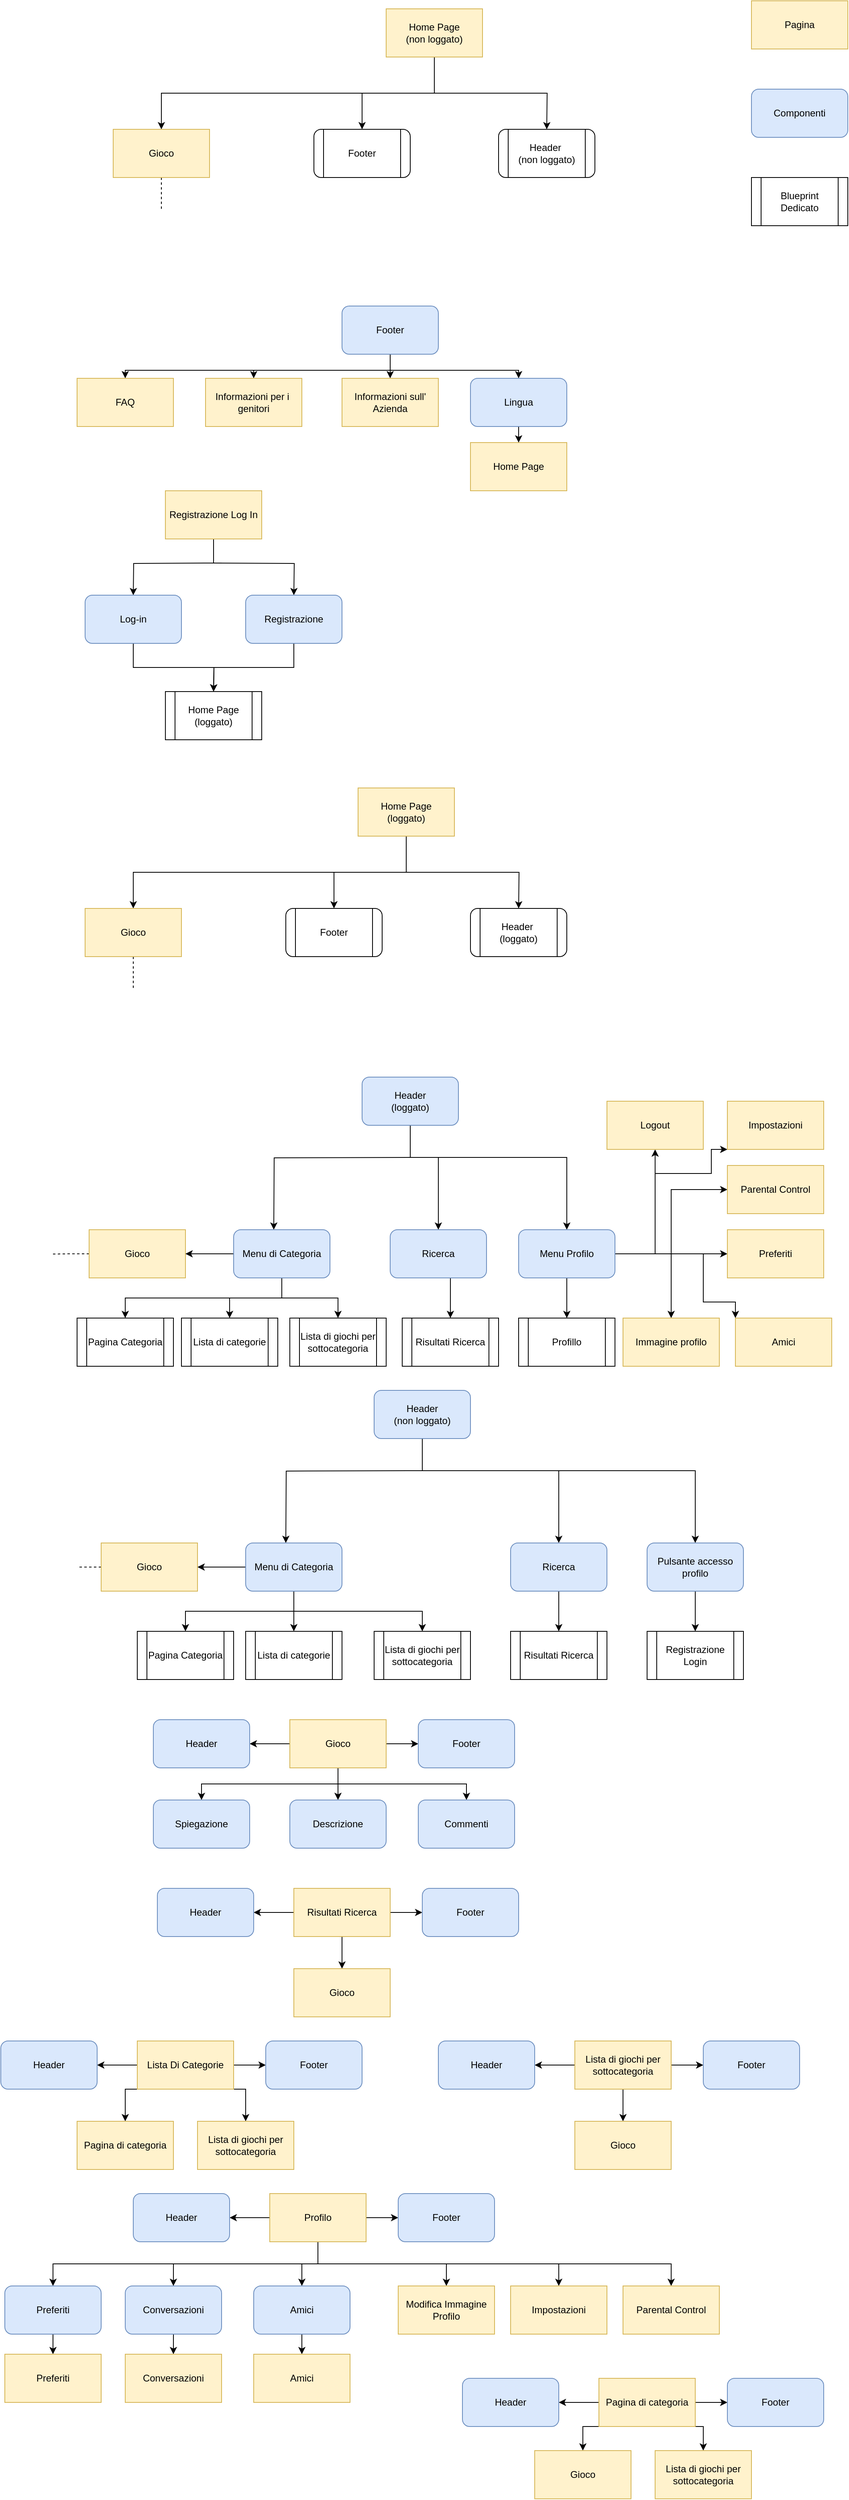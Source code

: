 <mxfile version="20.3.0" type="device"><diagram id="VnTJcj6bFdxHAst7tQcp" name="Pagina-1"><mxGraphModel dx="1483" dy="754" grid="1" gridSize="10" guides="1" tooltips="1" connect="1" arrows="1" fold="1" page="1" pageScale="1" pageWidth="1169" pageHeight="827" math="0" shadow="0"><root><mxCell id="0"/><mxCell id="1" parent="0"/><mxCell id="fOpdovGsqYTbiYWRpuLO-13" value="Componenti" style="rounded=1;whiteSpace=wrap;html=1;fillColor=#dae8fc;strokeColor=#6c8ebf;" parent="1" vertex="1"><mxGeometry x="950" y="130" width="120" height="60" as="geometry"/></mxCell><mxCell id="fOpdovGsqYTbiYWRpuLO-15" value="Pagina" style="rounded=0;whiteSpace=wrap;html=1;fillColor=#fff2cc;strokeColor=#d6b656;" parent="1" vertex="1"><mxGeometry x="950" y="20" width="120" height="60" as="geometry"/></mxCell><mxCell id="fOpdovGsqYTbiYWRpuLO-23" value="Blueprint Dedicato" style="shape=process;whiteSpace=wrap;html=1;backgroundOutline=1;" parent="1" vertex="1"><mxGeometry x="950" y="240" width="120" height="60" as="geometry"/></mxCell><mxCell id="fOpdovGsqYTbiYWRpuLO-49" style="edgeStyle=orthogonalEdgeStyle;rounded=0;orthogonalLoop=1;jettySize=auto;html=1;exitX=0.5;exitY=1;exitDx=0;exitDy=0;entryX=0.5;entryY=0;entryDx=0;entryDy=0;endArrow=classic;endFill=1;" parent="1" source="fOpdovGsqYTbiYWRpuLO-42" target="fOpdovGsqYTbiYWRpuLO-44" edge="1"><mxGeometry relative="1" as="geometry"/></mxCell><mxCell id="fOpdovGsqYTbiYWRpuLO-50" style="edgeStyle=orthogonalEdgeStyle;rounded=0;orthogonalLoop=1;jettySize=auto;html=1;exitX=0.5;exitY=1;exitDx=0;exitDy=0;entryX=0.5;entryY=0;entryDx=0;entryDy=0;endArrow=classic;endFill=1;" parent="1" source="fOpdovGsqYTbiYWRpuLO-42" target="fOpdovGsqYTbiYWRpuLO-43" edge="1"><mxGeometry relative="1" as="geometry"><Array as="points"><mxPoint x="500" y="480"/><mxPoint x="330" y="480"/></Array></mxGeometry></mxCell><mxCell id="fOpdovGsqYTbiYWRpuLO-51" style="edgeStyle=orthogonalEdgeStyle;rounded=0;orthogonalLoop=1;jettySize=auto;html=1;exitX=0.5;exitY=1;exitDx=0;exitDy=0;entryX=0.5;entryY=0;entryDx=0;entryDy=0;endArrow=classic;endFill=1;" parent="1" source="fOpdovGsqYTbiYWRpuLO-42" target="fOpdovGsqYTbiYWRpuLO-47" edge="1"><mxGeometry relative="1" as="geometry"><Array as="points"><mxPoint x="500" y="480"/><mxPoint x="660" y="480"/></Array></mxGeometry></mxCell><mxCell id="pWVhWq-hQOq2yHGEIi-n-14" style="edgeStyle=orthogonalEdgeStyle;rounded=0;orthogonalLoop=1;jettySize=auto;html=1;exitX=0.5;exitY=1;exitDx=0;exitDy=0;entryX=0.5;entryY=0;entryDx=0;entryDy=0;" edge="1" parent="1" source="fOpdovGsqYTbiYWRpuLO-42" target="pWVhWq-hQOq2yHGEIi-n-13"><mxGeometry relative="1" as="geometry"><Array as="points"><mxPoint x="500" y="480"/><mxPoint x="170" y="480"/></Array></mxGeometry></mxCell><mxCell id="fOpdovGsqYTbiYWRpuLO-42" value="Footer" style="rounded=1;whiteSpace=wrap;html=1;fillColor=#dae8fc;strokeColor=#6c8ebf;" parent="1" vertex="1"><mxGeometry x="440" y="400" width="120" height="60" as="geometry"/></mxCell><mxCell id="fOpdovGsqYTbiYWRpuLO-43" value="Informazioni per i&amp;nbsp;&lt;br&gt;genitori" style="rounded=0;whiteSpace=wrap;html=1;fillColor=#fff2cc;strokeColor=#d6b656;" parent="1" vertex="1"><mxGeometry x="270" y="490" width="120" height="60" as="geometry"/></mxCell><mxCell id="fOpdovGsqYTbiYWRpuLO-44" value="Informazioni sull' Azienda" style="rounded=0;whiteSpace=wrap;html=1;fillColor=#fff2cc;strokeColor=#d6b656;" parent="1" vertex="1"><mxGeometry x="440" y="490" width="120" height="60" as="geometry"/></mxCell><mxCell id="fOpdovGsqYTbiYWRpuLO-45" value="Home Page" style="rounded=0;whiteSpace=wrap;html=1;fillColor=#fff2cc;strokeColor=#d6b656;" parent="1" vertex="1"><mxGeometry x="600" y="570" width="120" height="60" as="geometry"/></mxCell><mxCell id="fOpdovGsqYTbiYWRpuLO-52" style="edgeStyle=orthogonalEdgeStyle;rounded=0;orthogonalLoop=1;jettySize=auto;html=1;exitX=0.5;exitY=1;exitDx=0;exitDy=0;entryX=0.5;entryY=0;entryDx=0;entryDy=0;endArrow=classic;endFill=1;" parent="1" source="fOpdovGsqYTbiYWRpuLO-47" target="fOpdovGsqYTbiYWRpuLO-45" edge="1"><mxGeometry relative="1" as="geometry"/></mxCell><mxCell id="fOpdovGsqYTbiYWRpuLO-47" value="Lingua" style="rounded=1;whiteSpace=wrap;html=1;fillColor=#dae8fc;strokeColor=#6c8ebf;" parent="1" vertex="1"><mxGeometry x="600" y="490" width="120" height="60" as="geometry"/></mxCell><mxCell id="fOpdovGsqYTbiYWRpuLO-54" style="edgeStyle=orthogonalEdgeStyle;rounded=0;orthogonalLoop=1;jettySize=auto;html=1;exitX=0.5;exitY=1;exitDx=0;exitDy=0;endArrow=classic;endFill=1;" parent="1" edge="1"><mxGeometry relative="1" as="geometry"><mxPoint x="180" y="760" as="targetPoint"/><mxPoint x="280" y="720" as="sourcePoint"/></mxGeometry></mxCell><mxCell id="fOpdovGsqYTbiYWRpuLO-55" style="edgeStyle=orthogonalEdgeStyle;rounded=0;orthogonalLoop=1;jettySize=auto;html=1;exitX=0.5;exitY=1;exitDx=0;exitDy=0;endArrow=classic;endFill=1;" parent="1" edge="1"><mxGeometry relative="1" as="geometry"><mxPoint x="380" y="760" as="targetPoint"/><mxPoint x="280" y="720" as="sourcePoint"/></mxGeometry></mxCell><mxCell id="fOpdovGsqYTbiYWRpuLO-57" style="edgeStyle=orthogonalEdgeStyle;rounded=0;orthogonalLoop=1;jettySize=auto;html=1;exitX=0.5;exitY=1;exitDx=0;exitDy=0;endArrow=none;endFill=0;" parent="1" source="fOpdovGsqYTbiYWRpuLO-56" edge="1"><mxGeometry relative="1" as="geometry"><mxPoint x="290" y="720" as="targetPoint"/><Array as="points"><mxPoint x="280" y="720"/></Array></mxGeometry></mxCell><mxCell id="fOpdovGsqYTbiYWRpuLO-56" value="Registrazione Log In" style="rounded=0;whiteSpace=wrap;html=1;fillColor=#fff2cc;strokeColor=#d6b656;" parent="1" vertex="1"><mxGeometry x="220" y="630" width="120" height="60" as="geometry"/></mxCell><mxCell id="fOpdovGsqYTbiYWRpuLO-65" style="edgeStyle=orthogonalEdgeStyle;rounded=0;orthogonalLoop=1;jettySize=auto;html=1;exitX=0.5;exitY=1;exitDx=0;exitDy=0;entryX=0.5;entryY=0;entryDx=0;entryDy=0;endArrow=classic;endFill=1;" parent="1" source="fOpdovGsqYTbiYWRpuLO-58" edge="1"><mxGeometry relative="1" as="geometry"><mxPoint x="280" y="880" as="targetPoint"/></mxGeometry></mxCell><mxCell id="fOpdovGsqYTbiYWRpuLO-58" value="Log-in" style="rounded=1;whiteSpace=wrap;html=1;fillColor=#dae8fc;strokeColor=#6c8ebf;" parent="1" vertex="1"><mxGeometry x="120" y="760" width="120" height="60" as="geometry"/></mxCell><mxCell id="fOpdovGsqYTbiYWRpuLO-66" style="edgeStyle=orthogonalEdgeStyle;rounded=0;orthogonalLoop=1;jettySize=auto;html=1;exitX=0.5;exitY=1;exitDx=0;exitDy=0;endArrow=classic;endFill=1;" parent="1" source="fOpdovGsqYTbiYWRpuLO-59" edge="1"><mxGeometry relative="1" as="geometry"><mxPoint x="280" y="880" as="targetPoint"/></mxGeometry></mxCell><mxCell id="fOpdovGsqYTbiYWRpuLO-59" value="Registrazione" style="rounded=1;whiteSpace=wrap;html=1;fillColor=#dae8fc;strokeColor=#6c8ebf;" parent="1" vertex="1"><mxGeometry x="320" y="760" width="120" height="60" as="geometry"/></mxCell><mxCell id="fOpdovGsqYTbiYWRpuLO-62" value="Home Page&lt;br&gt;(loggato)" style="shape=process;whiteSpace=wrap;html=1;backgroundOutline=1;" parent="1" vertex="1"><mxGeometry x="220" y="880" width="120" height="60" as="geometry"/></mxCell><mxCell id="fOpdovGsqYTbiYWRpuLO-67" style="edgeStyle=orthogonalEdgeStyle;rounded=0;orthogonalLoop=1;jettySize=auto;html=1;exitX=0.5;exitY=1;exitDx=0;exitDy=0;entryX=0.5;entryY=0;entryDx=0;entryDy=0;" parent="1" source="fOpdovGsqYTbiYWRpuLO-72" target="fOpdovGsqYTbiYWRpuLO-74" edge="1"><mxGeometry relative="1" as="geometry"/></mxCell><mxCell id="fOpdovGsqYTbiYWRpuLO-169" style="edgeStyle=orthogonalEdgeStyle;rounded=0;orthogonalLoop=1;jettySize=auto;html=1;exitX=0.5;exitY=1;exitDx=0;exitDy=0;entryX=0.5;entryY=0;entryDx=0;entryDy=0;endArrow=classic;endFill=1;" parent="1" source="fOpdovGsqYTbiYWRpuLO-72" target="fOpdovGsqYTbiYWRpuLO-86" edge="1"><mxGeometry relative="1" as="geometry"/></mxCell><mxCell id="fOpdovGsqYTbiYWRpuLO-172" style="edgeStyle=orthogonalEdgeStyle;rounded=0;orthogonalLoop=1;jettySize=auto;html=1;exitX=0.5;exitY=1;exitDx=0;exitDy=0;entryX=0.5;entryY=0;entryDx=0;entryDy=0;endArrow=classic;endFill=1;" parent="1" source="fOpdovGsqYTbiYWRpuLO-72" edge="1"><mxGeometry relative="1" as="geometry"><mxPoint x="660" y="1150" as="targetPoint"/></mxGeometry></mxCell><mxCell id="fOpdovGsqYTbiYWRpuLO-72" value="Home Page&lt;br&gt;(loggato)" style="rounded=0;whiteSpace=wrap;html=1;fillColor=#fff2cc;strokeColor=#d6b656;" parent="1" vertex="1"><mxGeometry x="460" y="1000" width="120" height="60" as="geometry"/></mxCell><mxCell id="fOpdovGsqYTbiYWRpuLO-73" style="edgeStyle=orthogonalEdgeStyle;rounded=0;orthogonalLoop=1;jettySize=auto;html=1;exitX=0.5;exitY=1;exitDx=0;exitDy=0;dashed=1;endArrow=none;endFill=0;" parent="1" source="fOpdovGsqYTbiYWRpuLO-74" edge="1"><mxGeometry relative="1" as="geometry"><mxPoint x="180" y="1250" as="targetPoint"/></mxGeometry></mxCell><mxCell id="fOpdovGsqYTbiYWRpuLO-74" value="Gioco" style="rounded=0;whiteSpace=wrap;html=1;fillColor=#fff2cc;strokeColor=#d6b656;" parent="1" vertex="1"><mxGeometry x="120" y="1150" width="120" height="60" as="geometry"/></mxCell><mxCell id="fOpdovGsqYTbiYWRpuLO-86" value="Footer" style="shape=process;whiteSpace=wrap;html=1;backgroundOutline=1;rounded=1;" parent="1" vertex="1"><mxGeometry x="370" y="1150" width="120" height="60" as="geometry"/></mxCell><mxCell id="fOpdovGsqYTbiYWRpuLO-146" style="edgeStyle=orthogonalEdgeStyle;rounded=0;orthogonalLoop=1;jettySize=auto;html=1;exitX=0.5;exitY=1;exitDx=0;exitDy=0;endArrow=none;endFill=0;" parent="1" source="fOpdovGsqYTbiYWRpuLO-125" edge="1"><mxGeometry relative="1" as="geometry"><mxPoint x="540" y="1460" as="targetPoint"/><Array as="points"><mxPoint x="525" y="1460"/></Array></mxGeometry></mxCell><mxCell id="fOpdovGsqYTbiYWRpuLO-125" value="Header&lt;br&gt;(loggato)" style="rounded=1;whiteSpace=wrap;html=1;fillColor=#dae8fc;strokeColor=#6c8ebf;" parent="1" vertex="1"><mxGeometry x="465" y="1360" width="120" height="60" as="geometry"/></mxCell><mxCell id="fOpdovGsqYTbiYWRpuLO-127" style="edgeStyle=orthogonalEdgeStyle;rounded=0;orthogonalLoop=1;jettySize=auto;html=1;exitX=0.5;exitY=1;exitDx=0;exitDy=0;entryX=0.5;entryY=0;entryDx=0;entryDy=0;" parent="1" target="fOpdovGsqYTbiYWRpuLO-135" edge="1"><mxGeometry relative="1" as="geometry"><mxPoint x="745" y="1550" as="targetPoint"/><Array as="points"><mxPoint x="720" y="1460"/></Array><mxPoint x="525" y="1460" as="sourcePoint"/></mxGeometry></mxCell><mxCell id="fOpdovGsqYTbiYWRpuLO-129" style="edgeStyle=orthogonalEdgeStyle;rounded=0;orthogonalLoop=1;jettySize=auto;html=1;exitX=0.5;exitY=1;exitDx=0;exitDy=0;entryX=0.5;entryY=0;entryDx=0;entryDy=0;" parent="1" edge="1"><mxGeometry relative="1" as="geometry"><mxPoint x="355" y="1550" as="targetPoint"/><mxPoint x="525" y="1460" as="sourcePoint"/></mxGeometry></mxCell><mxCell id="fOpdovGsqYTbiYWRpuLO-130" style="edgeStyle=orthogonalEdgeStyle;rounded=0;orthogonalLoop=1;jettySize=auto;html=1;exitX=0.5;exitY=1;exitDx=0;exitDy=0;entryX=0.5;entryY=0;entryDx=0;entryDy=0;" parent="1" target="fOpdovGsqYTbiYWRpuLO-141" edge="1"><mxGeometry relative="1" as="geometry"><mxPoint x="525" y="1460" as="sourcePoint"/><Array as="points"><mxPoint x="560" y="1460"/></Array></mxGeometry></mxCell><mxCell id="pWVhWq-hQOq2yHGEIi-n-17" style="edgeStyle=orthogonalEdgeStyle;rounded=0;orthogonalLoop=1;jettySize=auto;html=1;exitX=0;exitY=0.5;exitDx=0;exitDy=0;dashed=1;endArrow=none;endFill=0;" edge="1" parent="1" source="fOpdovGsqYTbiYWRpuLO-132"><mxGeometry relative="1" as="geometry"><mxPoint x="80" y="1580.286" as="targetPoint"/></mxGeometry></mxCell><mxCell id="fOpdovGsqYTbiYWRpuLO-132" value="Gioco" style="rounded=0;whiteSpace=wrap;html=1;fillColor=#fff2cc;strokeColor=#d6b656;" parent="1" vertex="1"><mxGeometry x="125" y="1550" width="120" height="60" as="geometry"/></mxCell><mxCell id="fOpdovGsqYTbiYWRpuLO-133" value="Profillo" style="shape=process;whiteSpace=wrap;html=1;backgroundOutline=1;" parent="1" vertex="1"><mxGeometry x="660" y="1660" width="120" height="60" as="geometry"/></mxCell><mxCell id="fOpdovGsqYTbiYWRpuLO-134" style="edgeStyle=orthogonalEdgeStyle;rounded=0;orthogonalLoop=1;jettySize=auto;html=1;exitX=0.5;exitY=1;exitDx=0;exitDy=0;entryX=0.5;entryY=0;entryDx=0;entryDy=0;" parent="1" source="fOpdovGsqYTbiYWRpuLO-135" target="fOpdovGsqYTbiYWRpuLO-133" edge="1"><mxGeometry relative="1" as="geometry"><mxPoint x="745" y="1650" as="targetPoint"/></mxGeometry></mxCell><mxCell id="pWVhWq-hQOq2yHGEIi-n-7" style="edgeStyle=orthogonalEdgeStyle;rounded=0;orthogonalLoop=1;jettySize=auto;html=1;exitX=1;exitY=0.5;exitDx=0;exitDy=0;entryX=0.5;entryY=1;entryDx=0;entryDy=0;" edge="1" parent="1" source="fOpdovGsqYTbiYWRpuLO-135" target="pWVhWq-hQOq2yHGEIi-n-5"><mxGeometry relative="1" as="geometry"/></mxCell><mxCell id="pWVhWq-hQOq2yHGEIi-n-8" style="edgeStyle=orthogonalEdgeStyle;rounded=0;orthogonalLoop=1;jettySize=auto;html=1;exitX=1;exitY=0.5;exitDx=0;exitDy=0;entryX=0;entryY=1;entryDx=0;entryDy=0;" edge="1" parent="1" source="fOpdovGsqYTbiYWRpuLO-135" target="pWVhWq-hQOq2yHGEIi-n-4"><mxGeometry relative="1" as="geometry"><Array as="points"><mxPoint x="830" y="1580"/><mxPoint x="830" y="1480"/><mxPoint x="900" y="1480"/><mxPoint x="900" y="1450"/></Array></mxGeometry></mxCell><mxCell id="pWVhWq-hQOq2yHGEIi-n-9" style="edgeStyle=orthogonalEdgeStyle;rounded=0;orthogonalLoop=1;jettySize=auto;html=1;exitX=1;exitY=0.5;exitDx=0;exitDy=0;entryX=0;entryY=0.5;entryDx=0;entryDy=0;" edge="1" parent="1" source="fOpdovGsqYTbiYWRpuLO-135" target="pWVhWq-hQOq2yHGEIi-n-3"><mxGeometry relative="1" as="geometry"/></mxCell><mxCell id="pWVhWq-hQOq2yHGEIi-n-10" style="edgeStyle=orthogonalEdgeStyle;rounded=0;orthogonalLoop=1;jettySize=auto;html=1;exitX=1;exitY=0.5;exitDx=0;exitDy=0;entryX=0;entryY=0.5;entryDx=0;entryDy=0;" edge="1" parent="1" source="fOpdovGsqYTbiYWRpuLO-135" target="pWVhWq-hQOq2yHGEIi-n-2"><mxGeometry relative="1" as="geometry"><Array as="points"><mxPoint x="920" y="1580"/></Array></mxGeometry></mxCell><mxCell id="pWVhWq-hQOq2yHGEIi-n-11" style="edgeStyle=orthogonalEdgeStyle;rounded=0;orthogonalLoop=1;jettySize=auto;html=1;exitX=1;exitY=0.5;exitDx=0;exitDy=0;entryX=0.5;entryY=0;entryDx=0;entryDy=0;" edge="1" parent="1" source="fOpdovGsqYTbiYWRpuLO-135" target="pWVhWq-hQOq2yHGEIi-n-6"><mxGeometry relative="1" as="geometry"/></mxCell><mxCell id="pWVhWq-hQOq2yHGEIi-n-12" style="edgeStyle=orthogonalEdgeStyle;rounded=0;orthogonalLoop=1;jettySize=auto;html=1;exitX=1;exitY=0.5;exitDx=0;exitDy=0;entryX=0;entryY=0;entryDx=0;entryDy=0;" edge="1" parent="1" source="fOpdovGsqYTbiYWRpuLO-135" target="pWVhWq-hQOq2yHGEIi-n-1"><mxGeometry relative="1" as="geometry"><Array as="points"><mxPoint x="890" y="1580"/><mxPoint x="890" y="1640"/><mxPoint x="930" y="1640"/></Array></mxGeometry></mxCell><mxCell id="fOpdovGsqYTbiYWRpuLO-135" value="Menu Profilo" style="rounded=1;whiteSpace=wrap;html=1;fillColor=#dae8fc;strokeColor=#6c8ebf;" parent="1" vertex="1"><mxGeometry x="660" y="1550" width="120" height="60" as="geometry"/></mxCell><mxCell id="fOpdovGsqYTbiYWRpuLO-136" style="edgeStyle=orthogonalEdgeStyle;rounded=0;orthogonalLoop=1;jettySize=auto;html=1;exitX=0;exitY=0.5;exitDx=0;exitDy=0;entryX=1;entryY=0.5;entryDx=0;entryDy=0;" parent="1" source="fOpdovGsqYTbiYWRpuLO-139" target="fOpdovGsqYTbiYWRpuLO-132" edge="1"><mxGeometry relative="1" as="geometry"/></mxCell><mxCell id="fOpdovGsqYTbiYWRpuLO-137" style="edgeStyle=orthogonalEdgeStyle;rounded=0;orthogonalLoop=1;jettySize=auto;html=1;exitX=0.5;exitY=1;exitDx=0;exitDy=0;entryX=0.5;entryY=0;entryDx=0;entryDy=0;" parent="1" source="fOpdovGsqYTbiYWRpuLO-139" target="fOpdovGsqYTbiYWRpuLO-143" edge="1"><mxGeometry relative="1" as="geometry"/></mxCell><mxCell id="fOpdovGsqYTbiYWRpuLO-138" style="edgeStyle=orthogonalEdgeStyle;rounded=0;orthogonalLoop=1;jettySize=auto;html=1;exitX=0.5;exitY=1;exitDx=0;exitDy=0;entryX=0.5;entryY=0;entryDx=0;entryDy=0;" parent="1" source="fOpdovGsqYTbiYWRpuLO-139" target="fOpdovGsqYTbiYWRpuLO-145" edge="1"><mxGeometry relative="1" as="geometry"/></mxCell><mxCell id="pWVhWq-hQOq2yHGEIi-n-18" style="edgeStyle=orthogonalEdgeStyle;rounded=0;orthogonalLoop=1;jettySize=auto;html=1;exitX=0.5;exitY=1;exitDx=0;exitDy=0;entryX=0.5;entryY=0;entryDx=0;entryDy=0;endArrow=classic;endFill=1;" edge="1" parent="1" source="fOpdovGsqYTbiYWRpuLO-139" target="pWVhWq-hQOq2yHGEIi-n-15"><mxGeometry relative="1" as="geometry"/></mxCell><mxCell id="fOpdovGsqYTbiYWRpuLO-139" value="Menu di Categoria" style="rounded=1;whiteSpace=wrap;html=1;fillColor=#dae8fc;strokeColor=#6c8ebf;" parent="1" vertex="1"><mxGeometry x="305" y="1550" width="120" height="60" as="geometry"/></mxCell><mxCell id="fOpdovGsqYTbiYWRpuLO-140" style="edgeStyle=orthogonalEdgeStyle;rounded=0;orthogonalLoop=1;jettySize=auto;html=1;exitX=0.5;exitY=1;exitDx=0;exitDy=0;entryX=0.5;entryY=0;entryDx=0;entryDy=0;" parent="1" source="fOpdovGsqYTbiYWRpuLO-141" target="fOpdovGsqYTbiYWRpuLO-142" edge="1"><mxGeometry relative="1" as="geometry"><Array as="points"><mxPoint x="560" y="1610"/></Array></mxGeometry></mxCell><mxCell id="fOpdovGsqYTbiYWRpuLO-141" value="Ricerca" style="rounded=1;whiteSpace=wrap;html=1;fillColor=#dae8fc;strokeColor=#6c8ebf;" parent="1" vertex="1"><mxGeometry x="500" y="1550" width="120" height="60" as="geometry"/></mxCell><mxCell id="fOpdovGsqYTbiYWRpuLO-142" value="Risultati Ricerca" style="shape=process;whiteSpace=wrap;html=1;backgroundOutline=1;" parent="1" vertex="1"><mxGeometry x="515" y="1660" width="120" height="60" as="geometry"/></mxCell><mxCell id="fOpdovGsqYTbiYWRpuLO-143" value="Lista di categorie" style="shape=process;whiteSpace=wrap;html=1;backgroundOutline=1;" parent="1" vertex="1"><mxGeometry x="240" y="1660" width="120" height="60" as="geometry"/></mxCell><mxCell id="fOpdovGsqYTbiYWRpuLO-145" value="Lista di giochi per sottocategoria" style="shape=process;whiteSpace=wrap;html=1;backgroundOutline=1;" parent="1" vertex="1"><mxGeometry x="375" y="1660" width="120" height="60" as="geometry"/></mxCell><mxCell id="fOpdovGsqYTbiYWRpuLO-147" style="edgeStyle=orthogonalEdgeStyle;rounded=0;orthogonalLoop=1;jettySize=auto;html=1;exitX=0.5;exitY=1;exitDx=0;exitDy=0;endArrow=none;endFill=0;" parent="1" source="fOpdovGsqYTbiYWRpuLO-148" edge="1"><mxGeometry relative="1" as="geometry"><mxPoint x="555" y="1850" as="targetPoint"/><Array as="points"><mxPoint x="540" y="1850"/></Array></mxGeometry></mxCell><mxCell id="fOpdovGsqYTbiYWRpuLO-148" value="Header&lt;br&gt;(non loggato)" style="rounded=1;whiteSpace=wrap;html=1;fillColor=#dae8fc;strokeColor=#6c8ebf;" parent="1" vertex="1"><mxGeometry x="480" y="1750" width="120" height="60" as="geometry"/></mxCell><mxCell id="fOpdovGsqYTbiYWRpuLO-149" style="edgeStyle=orthogonalEdgeStyle;rounded=0;orthogonalLoop=1;jettySize=auto;html=1;exitX=0.5;exitY=1;exitDx=0;exitDy=0;entryX=0.5;entryY=0;entryDx=0;entryDy=0;" parent="1" edge="1"><mxGeometry relative="1" as="geometry"><mxPoint x="880" y="1940" as="targetPoint"/><Array as="points"><mxPoint x="880" y="1850"/></Array><mxPoint x="540" y="1850" as="sourcePoint"/></mxGeometry></mxCell><mxCell id="fOpdovGsqYTbiYWRpuLO-150" style="edgeStyle=orthogonalEdgeStyle;rounded=0;orthogonalLoop=1;jettySize=auto;html=1;exitX=0.5;exitY=1;exitDx=0;exitDy=0;entryX=0.5;entryY=0;entryDx=0;entryDy=0;" parent="1" edge="1"><mxGeometry relative="1" as="geometry"><mxPoint x="370" y="1940" as="targetPoint"/><mxPoint x="540" y="1850" as="sourcePoint"/></mxGeometry></mxCell><mxCell id="fOpdovGsqYTbiYWRpuLO-151" style="edgeStyle=orthogonalEdgeStyle;rounded=0;orthogonalLoop=1;jettySize=auto;html=1;exitX=0.5;exitY=1;exitDx=0;exitDy=0;entryX=0.5;entryY=0;entryDx=0;entryDy=0;" parent="1" target="fOpdovGsqYTbiYWRpuLO-162" edge="1"><mxGeometry relative="1" as="geometry"><mxPoint x="540" y="1850" as="sourcePoint"/><Array as="points"><mxPoint x="710" y="1850"/></Array></mxGeometry></mxCell><mxCell id="pWVhWq-hQOq2yHGEIi-n-21" style="edgeStyle=orthogonalEdgeStyle;rounded=0;orthogonalLoop=1;jettySize=auto;html=1;exitX=0;exitY=0.5;exitDx=0;exitDy=0;endArrow=none;endFill=0;dashed=1;" edge="1" parent="1" source="fOpdovGsqYTbiYWRpuLO-153"><mxGeometry relative="1" as="geometry"><mxPoint x="110" y="1970.286" as="targetPoint"/></mxGeometry></mxCell><mxCell id="fOpdovGsqYTbiYWRpuLO-153" value="Gioco" style="rounded=0;whiteSpace=wrap;html=1;fillColor=#fff2cc;strokeColor=#d6b656;" parent="1" vertex="1"><mxGeometry x="140" y="1940" width="120" height="60" as="geometry"/></mxCell><mxCell id="fOpdovGsqYTbiYWRpuLO-157" style="edgeStyle=orthogonalEdgeStyle;rounded=0;orthogonalLoop=1;jettySize=auto;html=1;exitX=0;exitY=0.5;exitDx=0;exitDy=0;entryX=1;entryY=0.5;entryDx=0;entryDy=0;" parent="1" source="fOpdovGsqYTbiYWRpuLO-160" target="fOpdovGsqYTbiYWRpuLO-153" edge="1"><mxGeometry relative="1" as="geometry"/></mxCell><mxCell id="fOpdovGsqYTbiYWRpuLO-158" style="edgeStyle=orthogonalEdgeStyle;rounded=0;orthogonalLoop=1;jettySize=auto;html=1;exitX=0.5;exitY=1;exitDx=0;exitDy=0;entryX=0.5;entryY=0;entryDx=0;entryDy=0;" parent="1" source="fOpdovGsqYTbiYWRpuLO-160" target="fOpdovGsqYTbiYWRpuLO-164" edge="1"><mxGeometry relative="1" as="geometry"/></mxCell><mxCell id="fOpdovGsqYTbiYWRpuLO-159" style="edgeStyle=orthogonalEdgeStyle;rounded=0;orthogonalLoop=1;jettySize=auto;html=1;exitX=0.5;exitY=1;exitDx=0;exitDy=0;entryX=0.5;entryY=0;entryDx=0;entryDy=0;" parent="1" source="fOpdovGsqYTbiYWRpuLO-160" target="fOpdovGsqYTbiYWRpuLO-165" edge="1"><mxGeometry relative="1" as="geometry"/></mxCell><mxCell id="pWVhWq-hQOq2yHGEIi-n-20" style="edgeStyle=orthogonalEdgeStyle;rounded=0;orthogonalLoop=1;jettySize=auto;html=1;exitX=0.5;exitY=1;exitDx=0;exitDy=0;entryX=0.5;entryY=0;entryDx=0;entryDy=0;endArrow=classic;endFill=1;" edge="1" parent="1" source="fOpdovGsqYTbiYWRpuLO-160" target="pWVhWq-hQOq2yHGEIi-n-19"><mxGeometry relative="1" as="geometry"/></mxCell><mxCell id="fOpdovGsqYTbiYWRpuLO-160" value="Menu di Categoria" style="rounded=1;whiteSpace=wrap;html=1;fillColor=#dae8fc;strokeColor=#6c8ebf;" parent="1" vertex="1"><mxGeometry x="320" y="1940" width="120" height="60" as="geometry"/></mxCell><mxCell id="fOpdovGsqYTbiYWRpuLO-161" style="edgeStyle=orthogonalEdgeStyle;rounded=0;orthogonalLoop=1;jettySize=auto;html=1;exitX=0.5;exitY=1;exitDx=0;exitDy=0;entryX=0.5;entryY=0;entryDx=0;entryDy=0;" parent="1" source="fOpdovGsqYTbiYWRpuLO-162" target="fOpdovGsqYTbiYWRpuLO-163" edge="1"><mxGeometry relative="1" as="geometry"/></mxCell><mxCell id="fOpdovGsqYTbiYWRpuLO-162" value="Ricerca" style="rounded=1;whiteSpace=wrap;html=1;fillColor=#dae8fc;strokeColor=#6c8ebf;" parent="1" vertex="1"><mxGeometry x="650" y="1940" width="120" height="60" as="geometry"/></mxCell><mxCell id="fOpdovGsqYTbiYWRpuLO-163" value="Risultati Ricerca" style="shape=process;whiteSpace=wrap;html=1;backgroundOutline=1;" parent="1" vertex="1"><mxGeometry x="650" y="2050" width="120" height="60" as="geometry"/></mxCell><mxCell id="fOpdovGsqYTbiYWRpuLO-164" value="Lista di categorie" style="shape=process;whiteSpace=wrap;html=1;backgroundOutline=1;" parent="1" vertex="1"><mxGeometry x="320" y="2050" width="120" height="60" as="geometry"/></mxCell><mxCell id="fOpdovGsqYTbiYWRpuLO-165" value="Lista di giochi per sottocategoria" style="shape=process;whiteSpace=wrap;html=1;backgroundOutline=1;" parent="1" vertex="1"><mxGeometry x="480" y="2050" width="120" height="60" as="geometry"/></mxCell><mxCell id="fOpdovGsqYTbiYWRpuLO-166" value="Registrazione&lt;br&gt;Login" style="shape=process;whiteSpace=wrap;html=1;backgroundOutline=1;" parent="1" vertex="1"><mxGeometry x="820" y="2050" width="120" height="60" as="geometry"/></mxCell><mxCell id="fOpdovGsqYTbiYWRpuLO-167" style="edgeStyle=orthogonalEdgeStyle;rounded=0;orthogonalLoop=1;jettySize=auto;html=1;exitX=0.5;exitY=1;exitDx=0;exitDy=0;entryX=0.5;entryY=0;entryDx=0;entryDy=0;" parent="1" source="fOpdovGsqYTbiYWRpuLO-168" target="fOpdovGsqYTbiYWRpuLO-166" edge="1"><mxGeometry relative="1" as="geometry"><mxPoint x="760" y="2040" as="targetPoint"/></mxGeometry></mxCell><mxCell id="fOpdovGsqYTbiYWRpuLO-168" value="Pulsante accesso profilo" style="rounded=1;whiteSpace=wrap;html=1;fillColor=#dae8fc;strokeColor=#6c8ebf;" parent="1" vertex="1"><mxGeometry x="820" y="1940" width="120" height="60" as="geometry"/></mxCell><mxCell id="fOpdovGsqYTbiYWRpuLO-174" value="Header&amp;nbsp;&lt;br&gt;(loggato)" style="shape=process;whiteSpace=wrap;html=1;backgroundOutline=1;rounded=1;" parent="1" vertex="1"><mxGeometry x="600" y="1150" width="120" height="60" as="geometry"/></mxCell><mxCell id="fOpdovGsqYTbiYWRpuLO-175" style="edgeStyle=orthogonalEdgeStyle;rounded=0;orthogonalLoop=1;jettySize=auto;html=1;exitX=0.5;exitY=1;exitDx=0;exitDy=0;entryX=0.5;entryY=0;entryDx=0;entryDy=0;" parent="1" source="fOpdovGsqYTbiYWRpuLO-178" target="fOpdovGsqYTbiYWRpuLO-180" edge="1"><mxGeometry relative="1" as="geometry"/></mxCell><mxCell id="fOpdovGsqYTbiYWRpuLO-176" style="edgeStyle=orthogonalEdgeStyle;rounded=0;orthogonalLoop=1;jettySize=auto;html=1;exitX=0.5;exitY=1;exitDx=0;exitDy=0;entryX=0.5;entryY=0;entryDx=0;entryDy=0;endArrow=classic;endFill=1;" parent="1" source="fOpdovGsqYTbiYWRpuLO-178" target="fOpdovGsqYTbiYWRpuLO-185" edge="1"><mxGeometry relative="1" as="geometry"/></mxCell><mxCell id="fOpdovGsqYTbiYWRpuLO-177" style="edgeStyle=orthogonalEdgeStyle;rounded=0;orthogonalLoop=1;jettySize=auto;html=1;exitX=0.5;exitY=1;exitDx=0;exitDy=0;entryX=0.5;entryY=0;entryDx=0;entryDy=0;endArrow=classic;endFill=1;" parent="1" source="fOpdovGsqYTbiYWRpuLO-178" edge="1"><mxGeometry relative="1" as="geometry"><mxPoint x="695" y="180" as="targetPoint"/></mxGeometry></mxCell><mxCell id="fOpdovGsqYTbiYWRpuLO-178" value="Home Page&lt;br&gt;(non loggato)" style="rounded=0;whiteSpace=wrap;html=1;fillColor=#fff2cc;strokeColor=#d6b656;" parent="1" vertex="1"><mxGeometry x="495" y="30" width="120" height="60" as="geometry"/></mxCell><mxCell id="fOpdovGsqYTbiYWRpuLO-179" style="edgeStyle=orthogonalEdgeStyle;rounded=0;orthogonalLoop=1;jettySize=auto;html=1;exitX=0.5;exitY=1;exitDx=0;exitDy=0;dashed=1;endArrow=none;endFill=0;" parent="1" source="fOpdovGsqYTbiYWRpuLO-180" edge="1"><mxGeometry relative="1" as="geometry"><mxPoint x="215" y="280" as="targetPoint"/></mxGeometry></mxCell><mxCell id="fOpdovGsqYTbiYWRpuLO-180" value="Gioco" style="rounded=0;whiteSpace=wrap;html=1;fillColor=#fff2cc;strokeColor=#d6b656;" parent="1" vertex="1"><mxGeometry x="155" y="180" width="120" height="60" as="geometry"/></mxCell><mxCell id="fOpdovGsqYTbiYWRpuLO-185" value="Footer" style="shape=process;whiteSpace=wrap;html=1;backgroundOutline=1;rounded=1;" parent="1" vertex="1"><mxGeometry x="405" y="180" width="120" height="60" as="geometry"/></mxCell><mxCell id="fOpdovGsqYTbiYWRpuLO-187" value="Header&amp;nbsp;&lt;br&gt;(non loggato)" style="shape=process;whiteSpace=wrap;html=1;backgroundOutline=1;rounded=1;" parent="1" vertex="1"><mxGeometry x="635" y="180" width="120" height="60" as="geometry"/></mxCell><mxCell id="fOpdovGsqYTbiYWRpuLO-189" style="edgeStyle=orthogonalEdgeStyle;rounded=0;orthogonalLoop=1;jettySize=auto;html=1;exitX=1;exitY=0.5;exitDx=0;exitDy=0;endArrow=classic;endFill=1;" parent="1" source="fOpdovGsqYTbiYWRpuLO-188" edge="1"><mxGeometry relative="1" as="geometry"><mxPoint x="535" y="2190" as="targetPoint"/></mxGeometry></mxCell><mxCell id="fOpdovGsqYTbiYWRpuLO-192" style="edgeStyle=orthogonalEdgeStyle;rounded=0;orthogonalLoop=1;jettySize=auto;html=1;exitX=0;exitY=0.5;exitDx=0;exitDy=0;entryX=1;entryY=0.5;entryDx=0;entryDy=0;endArrow=classic;endFill=1;" parent="1" source="fOpdovGsqYTbiYWRpuLO-188" target="fOpdovGsqYTbiYWRpuLO-191" edge="1"><mxGeometry relative="1" as="geometry"/></mxCell><mxCell id="fOpdovGsqYTbiYWRpuLO-196" style="edgeStyle=orthogonalEdgeStyle;rounded=0;orthogonalLoop=1;jettySize=auto;html=1;exitX=0.5;exitY=1;exitDx=0;exitDy=0;entryX=0.5;entryY=0;entryDx=0;entryDy=0;endArrow=classic;endFill=1;" parent="1" source="fOpdovGsqYTbiYWRpuLO-188" target="fOpdovGsqYTbiYWRpuLO-194" edge="1"><mxGeometry relative="1" as="geometry"/></mxCell><mxCell id="fOpdovGsqYTbiYWRpuLO-197" style="edgeStyle=orthogonalEdgeStyle;rounded=0;orthogonalLoop=1;jettySize=auto;html=1;exitX=0.5;exitY=1;exitDx=0;exitDy=0;entryX=0.5;entryY=0;entryDx=0;entryDy=0;endArrow=classic;endFill=1;" parent="1" source="fOpdovGsqYTbiYWRpuLO-188" target="fOpdovGsqYTbiYWRpuLO-193" edge="1"><mxGeometry relative="1" as="geometry"/></mxCell><mxCell id="fOpdovGsqYTbiYWRpuLO-198" style="edgeStyle=orthogonalEdgeStyle;rounded=0;orthogonalLoop=1;jettySize=auto;html=1;exitX=0.5;exitY=1;exitDx=0;exitDy=0;entryX=0.5;entryY=0;entryDx=0;entryDy=0;endArrow=classic;endFill=1;" parent="1" source="fOpdovGsqYTbiYWRpuLO-188" target="fOpdovGsqYTbiYWRpuLO-195" edge="1"><mxGeometry relative="1" as="geometry"/></mxCell><mxCell id="fOpdovGsqYTbiYWRpuLO-188" value="Gioco" style="rounded=0;whiteSpace=wrap;html=1;fillColor=#fff2cc;strokeColor=#d6b656;" parent="1" vertex="1"><mxGeometry x="375" y="2160" width="120" height="60" as="geometry"/></mxCell><mxCell id="fOpdovGsqYTbiYWRpuLO-190" value="Footer" style="rounded=1;whiteSpace=wrap;html=1;fillColor=#dae8fc;strokeColor=#6c8ebf;" parent="1" vertex="1"><mxGeometry x="535" y="2160" width="120" height="60" as="geometry"/></mxCell><mxCell id="fOpdovGsqYTbiYWRpuLO-191" value="Header" style="rounded=1;whiteSpace=wrap;html=1;fillColor=#dae8fc;strokeColor=#6c8ebf;" parent="1" vertex="1"><mxGeometry x="205" y="2160" width="120" height="60" as="geometry"/></mxCell><mxCell id="fOpdovGsqYTbiYWRpuLO-193" value="Spiegazione" style="rounded=1;whiteSpace=wrap;html=1;fillColor=#dae8fc;strokeColor=#6c8ebf;" parent="1" vertex="1"><mxGeometry x="205" y="2260" width="120" height="60" as="geometry"/></mxCell><mxCell id="fOpdovGsqYTbiYWRpuLO-194" value="Descrizione" style="rounded=1;whiteSpace=wrap;html=1;fillColor=#dae8fc;strokeColor=#6c8ebf;" parent="1" vertex="1"><mxGeometry x="375" y="2260" width="120" height="60" as="geometry"/></mxCell><mxCell id="fOpdovGsqYTbiYWRpuLO-195" value="Commenti" style="rounded=1;whiteSpace=wrap;html=1;fillColor=#dae8fc;strokeColor=#6c8ebf;" parent="1" vertex="1"><mxGeometry x="535" y="2260" width="120" height="60" as="geometry"/></mxCell><mxCell id="fOpdovGsqYTbiYWRpuLO-199" style="edgeStyle=orthogonalEdgeStyle;rounded=0;orthogonalLoop=1;jettySize=auto;html=1;exitX=1;exitY=0.5;exitDx=0;exitDy=0;endArrow=classic;endFill=1;" parent="1" source="fOpdovGsqYTbiYWRpuLO-204" edge="1"><mxGeometry relative="1" as="geometry"><mxPoint x="540" y="2400" as="targetPoint"/></mxGeometry></mxCell><mxCell id="fOpdovGsqYTbiYWRpuLO-200" style="edgeStyle=orthogonalEdgeStyle;rounded=0;orthogonalLoop=1;jettySize=auto;html=1;exitX=0;exitY=0.5;exitDx=0;exitDy=0;entryX=1;entryY=0.5;entryDx=0;entryDy=0;endArrow=classic;endFill=1;" parent="1" source="fOpdovGsqYTbiYWRpuLO-204" target="fOpdovGsqYTbiYWRpuLO-206" edge="1"><mxGeometry relative="1" as="geometry"/></mxCell><mxCell id="fOpdovGsqYTbiYWRpuLO-201" style="edgeStyle=orthogonalEdgeStyle;rounded=0;orthogonalLoop=1;jettySize=auto;html=1;exitX=0.5;exitY=1;exitDx=0;exitDy=0;entryX=0.5;entryY=0;entryDx=0;entryDy=0;endArrow=classic;endFill=1;" parent="1" source="fOpdovGsqYTbiYWRpuLO-204" edge="1"><mxGeometry relative="1" as="geometry"><mxPoint x="440" y="2470" as="targetPoint"/></mxGeometry></mxCell><mxCell id="fOpdovGsqYTbiYWRpuLO-204" value="Risultati Ricerca" style="rounded=0;whiteSpace=wrap;html=1;fillColor=#fff2cc;strokeColor=#d6b656;" parent="1" vertex="1"><mxGeometry x="380" y="2370" width="120" height="60" as="geometry"/></mxCell><mxCell id="fOpdovGsqYTbiYWRpuLO-205" value="Footer" style="rounded=1;whiteSpace=wrap;html=1;fillColor=#dae8fc;strokeColor=#6c8ebf;" parent="1" vertex="1"><mxGeometry x="540" y="2370" width="120" height="60" as="geometry"/></mxCell><mxCell id="fOpdovGsqYTbiYWRpuLO-206" value="Header" style="rounded=1;whiteSpace=wrap;html=1;fillColor=#dae8fc;strokeColor=#6c8ebf;" parent="1" vertex="1"><mxGeometry x="210" y="2370" width="120" height="60" as="geometry"/></mxCell><mxCell id="fOpdovGsqYTbiYWRpuLO-210" value="Gioco" style="rounded=0;whiteSpace=wrap;html=1;fillColor=#fff2cc;strokeColor=#d6b656;" parent="1" vertex="1"><mxGeometry x="380" y="2470" width="120" height="60" as="geometry"/></mxCell><mxCell id="fOpdovGsqYTbiYWRpuLO-213" style="edgeStyle=orthogonalEdgeStyle;rounded=0;orthogonalLoop=1;jettySize=auto;html=1;exitX=1;exitY=0.5;exitDx=0;exitDy=0;endArrow=classic;endFill=1;" parent="1" source="fOpdovGsqYTbiYWRpuLO-216" edge="1"><mxGeometry relative="1" as="geometry"><mxPoint x="345" y="2590" as="targetPoint"/></mxGeometry></mxCell><mxCell id="fOpdovGsqYTbiYWRpuLO-214" style="edgeStyle=orthogonalEdgeStyle;rounded=0;orthogonalLoop=1;jettySize=auto;html=1;exitX=0;exitY=0.5;exitDx=0;exitDy=0;entryX=1;entryY=0.5;entryDx=0;entryDy=0;endArrow=classic;endFill=1;" parent="1" source="fOpdovGsqYTbiYWRpuLO-216" target="fOpdovGsqYTbiYWRpuLO-218" edge="1"><mxGeometry relative="1" as="geometry"/></mxCell><mxCell id="fOpdovGsqYTbiYWRpuLO-215" style="edgeStyle=orthogonalEdgeStyle;rounded=0;orthogonalLoop=1;jettySize=auto;html=1;exitX=0.5;exitY=1;exitDx=0;exitDy=0;entryX=0.5;entryY=0;entryDx=0;entryDy=0;endArrow=classic;endFill=1;" parent="1" source="fOpdovGsqYTbiYWRpuLO-216" edge="1" target="fOpdovGsqYTbiYWRpuLO-219"><mxGeometry relative="1" as="geometry"><mxPoint x="245" y="2660" as="targetPoint"/><Array as="points"><mxPoint x="320" y="2620"/><mxPoint x="320" y="2660"/></Array></mxGeometry></mxCell><mxCell id="pWVhWq-hQOq2yHGEIi-n-23" style="edgeStyle=orthogonalEdgeStyle;rounded=0;orthogonalLoop=1;jettySize=auto;html=1;exitX=0.5;exitY=1;exitDx=0;exitDy=0;entryX=0.5;entryY=0;entryDx=0;entryDy=0;endArrow=classic;endFill=1;" edge="1" parent="1" source="fOpdovGsqYTbiYWRpuLO-216" target="pWVhWq-hQOq2yHGEIi-n-22"><mxGeometry relative="1" as="geometry"><Array as="points"><mxPoint x="170" y="2620"/></Array></mxGeometry></mxCell><mxCell id="fOpdovGsqYTbiYWRpuLO-216" value="Lista Di Categorie" style="rounded=0;whiteSpace=wrap;html=1;fillColor=#fff2cc;strokeColor=#d6b656;" parent="1" vertex="1"><mxGeometry x="185" y="2560" width="120" height="60" as="geometry"/></mxCell><mxCell id="fOpdovGsqYTbiYWRpuLO-217" value="Footer" style="rounded=1;whiteSpace=wrap;html=1;fillColor=#dae8fc;strokeColor=#6c8ebf;" parent="1" vertex="1"><mxGeometry x="345" y="2560" width="120" height="60" as="geometry"/></mxCell><mxCell id="fOpdovGsqYTbiYWRpuLO-218" value="Header" style="rounded=1;whiteSpace=wrap;html=1;fillColor=#dae8fc;strokeColor=#6c8ebf;" parent="1" vertex="1"><mxGeometry x="15" y="2560" width="120" height="60" as="geometry"/></mxCell><mxCell id="fOpdovGsqYTbiYWRpuLO-219" value="Lista di giochi per sottocategoria" style="rounded=0;whiteSpace=wrap;html=1;fillColor=#fff2cc;strokeColor=#d6b656;" parent="1" vertex="1"><mxGeometry x="260" y="2660" width="120" height="60" as="geometry"/></mxCell><mxCell id="fOpdovGsqYTbiYWRpuLO-220" style="edgeStyle=orthogonalEdgeStyle;rounded=0;orthogonalLoop=1;jettySize=auto;html=1;exitX=1;exitY=0.5;exitDx=0;exitDy=0;endArrow=classic;endFill=1;" parent="1" source="fOpdovGsqYTbiYWRpuLO-223" edge="1"><mxGeometry relative="1" as="geometry"><mxPoint x="890" y="2590" as="targetPoint"/></mxGeometry></mxCell><mxCell id="fOpdovGsqYTbiYWRpuLO-221" style="edgeStyle=orthogonalEdgeStyle;rounded=0;orthogonalLoop=1;jettySize=auto;html=1;exitX=0;exitY=0.5;exitDx=0;exitDy=0;entryX=1;entryY=0.5;entryDx=0;entryDy=0;endArrow=classic;endFill=1;" parent="1" source="fOpdovGsqYTbiYWRpuLO-223" target="fOpdovGsqYTbiYWRpuLO-225" edge="1"><mxGeometry relative="1" as="geometry"/></mxCell><mxCell id="fOpdovGsqYTbiYWRpuLO-222" style="edgeStyle=orthogonalEdgeStyle;rounded=0;orthogonalLoop=1;jettySize=auto;html=1;exitX=0.5;exitY=1;exitDx=0;exitDy=0;entryX=0.5;entryY=0;entryDx=0;entryDy=0;endArrow=classic;endFill=1;" parent="1" source="fOpdovGsqYTbiYWRpuLO-223" edge="1"><mxGeometry relative="1" as="geometry"><mxPoint x="790" y="2660" as="targetPoint"/></mxGeometry></mxCell><mxCell id="fOpdovGsqYTbiYWRpuLO-223" value="Lista di giochi per sottocategoria" style="rounded=0;whiteSpace=wrap;html=1;fillColor=#fff2cc;strokeColor=#d6b656;" parent="1" vertex="1"><mxGeometry x="730" y="2560" width="120" height="60" as="geometry"/></mxCell><mxCell id="fOpdovGsqYTbiYWRpuLO-224" value="Footer" style="rounded=1;whiteSpace=wrap;html=1;fillColor=#dae8fc;strokeColor=#6c8ebf;" parent="1" vertex="1"><mxGeometry x="890" y="2560" width="120" height="60" as="geometry"/></mxCell><mxCell id="fOpdovGsqYTbiYWRpuLO-225" value="Header" style="rounded=1;whiteSpace=wrap;html=1;fillColor=#dae8fc;strokeColor=#6c8ebf;" parent="1" vertex="1"><mxGeometry x="560" y="2560" width="120" height="60" as="geometry"/></mxCell><mxCell id="fOpdovGsqYTbiYWRpuLO-226" value="Gioco" style="rounded=0;whiteSpace=wrap;html=1;fillColor=#fff2cc;strokeColor=#d6b656;" parent="1" vertex="1"><mxGeometry x="730" y="2660" width="120" height="60" as="geometry"/></mxCell><mxCell id="fOpdovGsqYTbiYWRpuLO-228" style="edgeStyle=orthogonalEdgeStyle;rounded=0;orthogonalLoop=1;jettySize=auto;html=1;exitX=1;exitY=0.5;exitDx=0;exitDy=0;endArrow=classic;endFill=1;" parent="1" source="fOpdovGsqYTbiYWRpuLO-231" edge="1"><mxGeometry relative="1" as="geometry"><mxPoint x="510" y="2780" as="targetPoint"/></mxGeometry></mxCell><mxCell id="fOpdovGsqYTbiYWRpuLO-229" style="edgeStyle=orthogonalEdgeStyle;rounded=0;orthogonalLoop=1;jettySize=auto;html=1;exitX=0;exitY=0.5;exitDx=0;exitDy=0;entryX=1;entryY=0.5;entryDx=0;entryDy=0;endArrow=classic;endFill=1;" parent="1" source="fOpdovGsqYTbiYWRpuLO-231" target="fOpdovGsqYTbiYWRpuLO-233" edge="1"><mxGeometry relative="1" as="geometry"/></mxCell><mxCell id="fOpdovGsqYTbiYWRpuLO-247" style="edgeStyle=orthogonalEdgeStyle;rounded=0;orthogonalLoop=1;jettySize=auto;html=1;exitX=0.5;exitY=1;exitDx=0;exitDy=0;entryX=0.5;entryY=0;entryDx=0;entryDy=0;endArrow=classic;endFill=1;" parent="1" source="fOpdovGsqYTbiYWRpuLO-231" target="fOpdovGsqYTbiYWRpuLO-239" edge="1"><mxGeometry relative="1" as="geometry"/></mxCell><mxCell id="fOpdovGsqYTbiYWRpuLO-248" style="edgeStyle=orthogonalEdgeStyle;rounded=0;orthogonalLoop=1;jettySize=auto;html=1;exitX=0.5;exitY=1;exitDx=0;exitDy=0;entryX=0.5;entryY=0;entryDx=0;entryDy=0;endArrow=classic;endFill=1;" parent="1" source="fOpdovGsqYTbiYWRpuLO-231" target="fOpdovGsqYTbiYWRpuLO-237" edge="1"><mxGeometry relative="1" as="geometry"/></mxCell><mxCell id="fOpdovGsqYTbiYWRpuLO-249" style="edgeStyle=orthogonalEdgeStyle;rounded=0;orthogonalLoop=1;jettySize=auto;html=1;exitX=0.5;exitY=1;exitDx=0;exitDy=0;entryX=0.5;entryY=0;entryDx=0;entryDy=0;endArrow=classic;endFill=1;" parent="1" source="fOpdovGsqYTbiYWRpuLO-231" target="fOpdovGsqYTbiYWRpuLO-238" edge="1"><mxGeometry relative="1" as="geometry"/></mxCell><mxCell id="fOpdovGsqYTbiYWRpuLO-253" style="edgeStyle=orthogonalEdgeStyle;rounded=0;orthogonalLoop=1;jettySize=auto;html=1;exitX=0.5;exitY=1;exitDx=0;exitDy=0;entryX=0.5;entryY=0;entryDx=0;entryDy=0;endArrow=classic;endFill=1;" parent="1" source="fOpdovGsqYTbiYWRpuLO-231" target="fOpdovGsqYTbiYWRpuLO-234" edge="1"><mxGeometry relative="1" as="geometry"/></mxCell><mxCell id="fOpdovGsqYTbiYWRpuLO-254" style="edgeStyle=orthogonalEdgeStyle;rounded=0;orthogonalLoop=1;jettySize=auto;html=1;exitX=0.5;exitY=1;exitDx=0;exitDy=0;entryX=0.5;entryY=0;entryDx=0;entryDy=0;endArrow=classic;endFill=1;" parent="1" source="fOpdovGsqYTbiYWRpuLO-231" target="fOpdovGsqYTbiYWRpuLO-235" edge="1"><mxGeometry relative="1" as="geometry"/></mxCell><mxCell id="fOpdovGsqYTbiYWRpuLO-256" style="edgeStyle=orthogonalEdgeStyle;rounded=0;orthogonalLoop=1;jettySize=auto;html=1;exitX=0.5;exitY=1;exitDx=0;exitDy=0;entryX=0.5;entryY=0;entryDx=0;entryDy=0;endArrow=classic;endFill=1;" parent="1" source="fOpdovGsqYTbiYWRpuLO-231" target="fOpdovGsqYTbiYWRpuLO-236" edge="1"><mxGeometry relative="1" as="geometry"/></mxCell><mxCell id="fOpdovGsqYTbiYWRpuLO-231" value="Profilo" style="rounded=0;whiteSpace=wrap;html=1;fillColor=#fff2cc;strokeColor=#d6b656;" parent="1" vertex="1"><mxGeometry x="350" y="2750" width="120" height="60" as="geometry"/></mxCell><mxCell id="fOpdovGsqYTbiYWRpuLO-232" value="Footer" style="rounded=1;whiteSpace=wrap;html=1;fillColor=#dae8fc;strokeColor=#6c8ebf;" parent="1" vertex="1"><mxGeometry x="510" y="2750" width="120" height="60" as="geometry"/></mxCell><mxCell id="fOpdovGsqYTbiYWRpuLO-233" value="Header" style="rounded=1;whiteSpace=wrap;html=1;fillColor=#dae8fc;strokeColor=#6c8ebf;" parent="1" vertex="1"><mxGeometry x="180" y="2750" width="120" height="60" as="geometry"/></mxCell><mxCell id="fOpdovGsqYTbiYWRpuLO-234" value="Modifica Immagine Profilo" style="rounded=0;whiteSpace=wrap;html=1;fillColor=#fff2cc;strokeColor=#d6b656;" parent="1" vertex="1"><mxGeometry x="510" y="2865" width="120" height="60" as="geometry"/></mxCell><mxCell id="fOpdovGsqYTbiYWRpuLO-235" value="Impostazioni" style="rounded=0;whiteSpace=wrap;html=1;fillColor=#fff2cc;strokeColor=#d6b656;" parent="1" vertex="1"><mxGeometry x="650" y="2865" width="120" height="60" as="geometry"/></mxCell><mxCell id="fOpdovGsqYTbiYWRpuLO-236" value="Parental Control" style="rounded=0;whiteSpace=wrap;html=1;fillColor=#fff2cc;strokeColor=#d6b656;" parent="1" vertex="1"><mxGeometry x="790" y="2865" width="120" height="60" as="geometry"/></mxCell><mxCell id="fOpdovGsqYTbiYWRpuLO-251" style="edgeStyle=orthogonalEdgeStyle;rounded=0;orthogonalLoop=1;jettySize=auto;html=1;exitX=0.5;exitY=1;exitDx=0;exitDy=0;entryX=0.5;entryY=0;entryDx=0;entryDy=0;endArrow=classic;endFill=1;" parent="1" source="fOpdovGsqYTbiYWRpuLO-237" target="fOpdovGsqYTbiYWRpuLO-245" edge="1"><mxGeometry relative="1" as="geometry"/></mxCell><mxCell id="fOpdovGsqYTbiYWRpuLO-237" value="Conversazioni" style="rounded=1;whiteSpace=wrap;html=1;fillColor=#dae8fc;strokeColor=#6c8ebf;" parent="1" vertex="1"><mxGeometry x="170" y="2865" width="120" height="60" as="geometry"/></mxCell><mxCell id="fOpdovGsqYTbiYWRpuLO-252" style="edgeStyle=orthogonalEdgeStyle;rounded=0;orthogonalLoop=1;jettySize=auto;html=1;exitX=0.5;exitY=1;exitDx=0;exitDy=0;entryX=0.5;entryY=0;entryDx=0;entryDy=0;endArrow=classic;endFill=1;" parent="1" source="fOpdovGsqYTbiYWRpuLO-238" target="fOpdovGsqYTbiYWRpuLO-244" edge="1"><mxGeometry relative="1" as="geometry"/></mxCell><mxCell id="fOpdovGsqYTbiYWRpuLO-238" value="Preferiti" style="rounded=1;whiteSpace=wrap;html=1;fillColor=#dae8fc;strokeColor=#6c8ebf;" parent="1" vertex="1"><mxGeometry x="20" y="2865" width="120" height="60" as="geometry"/></mxCell><mxCell id="fOpdovGsqYTbiYWRpuLO-250" style="edgeStyle=orthogonalEdgeStyle;rounded=0;orthogonalLoop=1;jettySize=auto;html=1;exitX=0.5;exitY=1;exitDx=0;exitDy=0;entryX=0.5;entryY=0;entryDx=0;entryDy=0;endArrow=classic;endFill=1;" parent="1" source="fOpdovGsqYTbiYWRpuLO-239" target="fOpdovGsqYTbiYWRpuLO-246" edge="1"><mxGeometry relative="1" as="geometry"/></mxCell><mxCell id="fOpdovGsqYTbiYWRpuLO-239" value="Amici" style="rounded=1;whiteSpace=wrap;html=1;fillColor=#dae8fc;strokeColor=#6c8ebf;" parent="1" vertex="1"><mxGeometry x="330" y="2865" width="120" height="60" as="geometry"/></mxCell><mxCell id="fOpdovGsqYTbiYWRpuLO-244" value="Preferiti" style="rounded=0;whiteSpace=wrap;html=1;fillColor=#fff2cc;strokeColor=#d6b656;" parent="1" vertex="1"><mxGeometry x="20" y="2950" width="120" height="60" as="geometry"/></mxCell><mxCell id="fOpdovGsqYTbiYWRpuLO-245" value="Conversazioni" style="rounded=0;whiteSpace=wrap;html=1;fillColor=#fff2cc;strokeColor=#d6b656;" parent="1" vertex="1"><mxGeometry x="170" y="2950" width="120" height="60" as="geometry"/></mxCell><mxCell id="fOpdovGsqYTbiYWRpuLO-246" value="Amici" style="rounded=0;whiteSpace=wrap;html=1;fillColor=#fff2cc;strokeColor=#d6b656;" parent="1" vertex="1"><mxGeometry x="330" y="2950" width="120" height="60" as="geometry"/></mxCell><mxCell id="pWVhWq-hQOq2yHGEIi-n-1" value="Amici" style="rounded=0;whiteSpace=wrap;html=1;fillColor=#fff2cc;strokeColor=#d6b656;" vertex="1" parent="1"><mxGeometry x="930" y="1660" width="120" height="60" as="geometry"/></mxCell><mxCell id="pWVhWq-hQOq2yHGEIi-n-2" value="Preferiti" style="rounded=0;whiteSpace=wrap;html=1;fillColor=#fff2cc;strokeColor=#d6b656;" vertex="1" parent="1"><mxGeometry x="920" y="1550" width="120" height="60" as="geometry"/></mxCell><mxCell id="pWVhWq-hQOq2yHGEIi-n-3" value="Parental Control" style="rounded=0;whiteSpace=wrap;html=1;fillColor=#fff2cc;strokeColor=#d6b656;" vertex="1" parent="1"><mxGeometry x="920" y="1470" width="120" height="60" as="geometry"/></mxCell><mxCell id="pWVhWq-hQOq2yHGEIi-n-4" value="Impostazioni&lt;span style=&quot;color: rgba(0, 0, 0, 0); font-family: monospace; font-size: 0px; text-align: start;&quot;&gt;%3CmxGraphModel%3E%3Croot%3E%3CmxCell%20id%3D%220%22%2F%3E%3CmxCell%20id%3D%221%22%20parent%3D%220%22%2F%3E%3CmxCell%20id%3D%222%22%20value%3D%22Parental%20Control%22%20style%3D%22rounded%3D0%3BwhiteSpace%3Dwrap%3Bhtml%3D1%3BfillColor%3D%23fff2cc%3BstrokeColor%3D%23d6b656%3B%22%20vertex%3D%221%22%20parent%3D%221%22%3E%3CmxGeometry%20x%3D%22980%22%20y%3D%221470%22%20width%3D%22120%22%20height%3D%2260%22%20as%3D%22geometry%22%2F%3E%3C%2FmxCell%3E%3C%2Froot%3E%3C%2FmxGraphModel%3E&lt;/span&gt;" style="rounded=0;whiteSpace=wrap;html=1;fillColor=#fff2cc;strokeColor=#d6b656;" vertex="1" parent="1"><mxGeometry x="920" y="1390" width="120" height="60" as="geometry"/></mxCell><mxCell id="pWVhWq-hQOq2yHGEIi-n-5" value="Logout" style="rounded=0;whiteSpace=wrap;html=1;fillColor=#fff2cc;strokeColor=#d6b656;" vertex="1" parent="1"><mxGeometry x="770" y="1390" width="120" height="60" as="geometry"/></mxCell><mxCell id="pWVhWq-hQOq2yHGEIi-n-6" value="Immagine profilo" style="rounded=0;whiteSpace=wrap;html=1;fillColor=#fff2cc;strokeColor=#d6b656;" vertex="1" parent="1"><mxGeometry x="790" y="1660" width="120" height="60" as="geometry"/></mxCell><mxCell id="pWVhWq-hQOq2yHGEIi-n-13" value="FAQ" style="rounded=0;whiteSpace=wrap;html=1;fillColor=#fff2cc;strokeColor=#d6b656;" vertex="1" parent="1"><mxGeometry x="110" y="490" width="120" height="60" as="geometry"/></mxCell><mxCell id="pWVhWq-hQOq2yHGEIi-n-15" value="Pagina Categoria" style="shape=process;whiteSpace=wrap;html=1;backgroundOutline=1;" vertex="1" parent="1"><mxGeometry x="110" y="1660" width="120" height="60" as="geometry"/></mxCell><mxCell id="pWVhWq-hQOq2yHGEIi-n-19" value="Pagina Categoria" style="shape=process;whiteSpace=wrap;html=1;backgroundOutline=1;" vertex="1" parent="1"><mxGeometry x="185" y="2050" width="120" height="60" as="geometry"/></mxCell><mxCell id="pWVhWq-hQOq2yHGEIi-n-22" value="Pagina di categoria" style="rounded=0;whiteSpace=wrap;html=1;fillColor=#fff2cc;strokeColor=#d6b656;" vertex="1" parent="1"><mxGeometry x="110" y="2660" width="120" height="60" as="geometry"/></mxCell><mxCell id="pWVhWq-hQOq2yHGEIi-n-25" style="edgeStyle=orthogonalEdgeStyle;rounded=0;orthogonalLoop=1;jettySize=auto;html=1;exitX=1;exitY=0.5;exitDx=0;exitDy=0;endArrow=classic;endFill=1;" edge="1" parent="1" source="pWVhWq-hQOq2yHGEIi-n-28"><mxGeometry relative="1" as="geometry"><mxPoint x="920" y="3010" as="targetPoint"/></mxGeometry></mxCell><mxCell id="pWVhWq-hQOq2yHGEIi-n-26" style="edgeStyle=orthogonalEdgeStyle;rounded=0;orthogonalLoop=1;jettySize=auto;html=1;exitX=0;exitY=0.5;exitDx=0;exitDy=0;entryX=1;entryY=0.5;entryDx=0;entryDy=0;endArrow=classic;endFill=1;" edge="1" parent="1" source="pWVhWq-hQOq2yHGEIi-n-28" target="pWVhWq-hQOq2yHGEIi-n-30"><mxGeometry relative="1" as="geometry"/></mxCell><mxCell id="pWVhWq-hQOq2yHGEIi-n-27" style="edgeStyle=orthogonalEdgeStyle;rounded=0;orthogonalLoop=1;jettySize=auto;html=1;exitX=0.5;exitY=1;exitDx=0;exitDy=0;entryX=0.5;entryY=0;entryDx=0;entryDy=0;endArrow=classic;endFill=1;" edge="1" parent="1" source="pWVhWq-hQOq2yHGEIi-n-28" target="pWVhWq-hQOq2yHGEIi-n-31"><mxGeometry relative="1" as="geometry"><mxPoint x="820" y="3080" as="targetPoint"/><Array as="points"><mxPoint x="740" y="3040"/></Array></mxGeometry></mxCell><mxCell id="pWVhWq-hQOq2yHGEIi-n-33" style="edgeStyle=orthogonalEdgeStyle;rounded=0;orthogonalLoop=1;jettySize=auto;html=1;exitX=0.5;exitY=1;exitDx=0;exitDy=0;entryX=0.5;entryY=0;entryDx=0;entryDy=0;endArrow=classic;endFill=1;" edge="1" parent="1" source="pWVhWq-hQOq2yHGEIi-n-28" target="pWVhWq-hQOq2yHGEIi-n-32"><mxGeometry relative="1" as="geometry"><Array as="points"><mxPoint x="890" y="3040"/></Array></mxGeometry></mxCell><mxCell id="pWVhWq-hQOq2yHGEIi-n-28" value="Pagina di categoria" style="rounded=0;whiteSpace=wrap;html=1;fillColor=#fff2cc;strokeColor=#d6b656;" vertex="1" parent="1"><mxGeometry x="760" y="2980" width="120" height="60" as="geometry"/></mxCell><mxCell id="pWVhWq-hQOq2yHGEIi-n-29" value="Footer" style="rounded=1;whiteSpace=wrap;html=1;fillColor=#dae8fc;strokeColor=#6c8ebf;" vertex="1" parent="1"><mxGeometry x="920" y="2980" width="120" height="60" as="geometry"/></mxCell><mxCell id="pWVhWq-hQOq2yHGEIi-n-30" value="Header" style="rounded=1;whiteSpace=wrap;html=1;fillColor=#dae8fc;strokeColor=#6c8ebf;" vertex="1" parent="1"><mxGeometry x="590" y="2980" width="120" height="60" as="geometry"/></mxCell><mxCell id="pWVhWq-hQOq2yHGEIi-n-31" value="Gioco" style="rounded=0;whiteSpace=wrap;html=1;fillColor=#fff2cc;strokeColor=#d6b656;" vertex="1" parent="1"><mxGeometry x="680" y="3070" width="120" height="60" as="geometry"/></mxCell><mxCell id="pWVhWq-hQOq2yHGEIi-n-32" value="Lista di giochi per sottocategoria" style="rounded=0;whiteSpace=wrap;html=1;fillColor=#fff2cc;strokeColor=#d6b656;" vertex="1" parent="1"><mxGeometry x="830" y="3070" width="120" height="60" as="geometry"/></mxCell></root></mxGraphModel></diagram></mxfile>